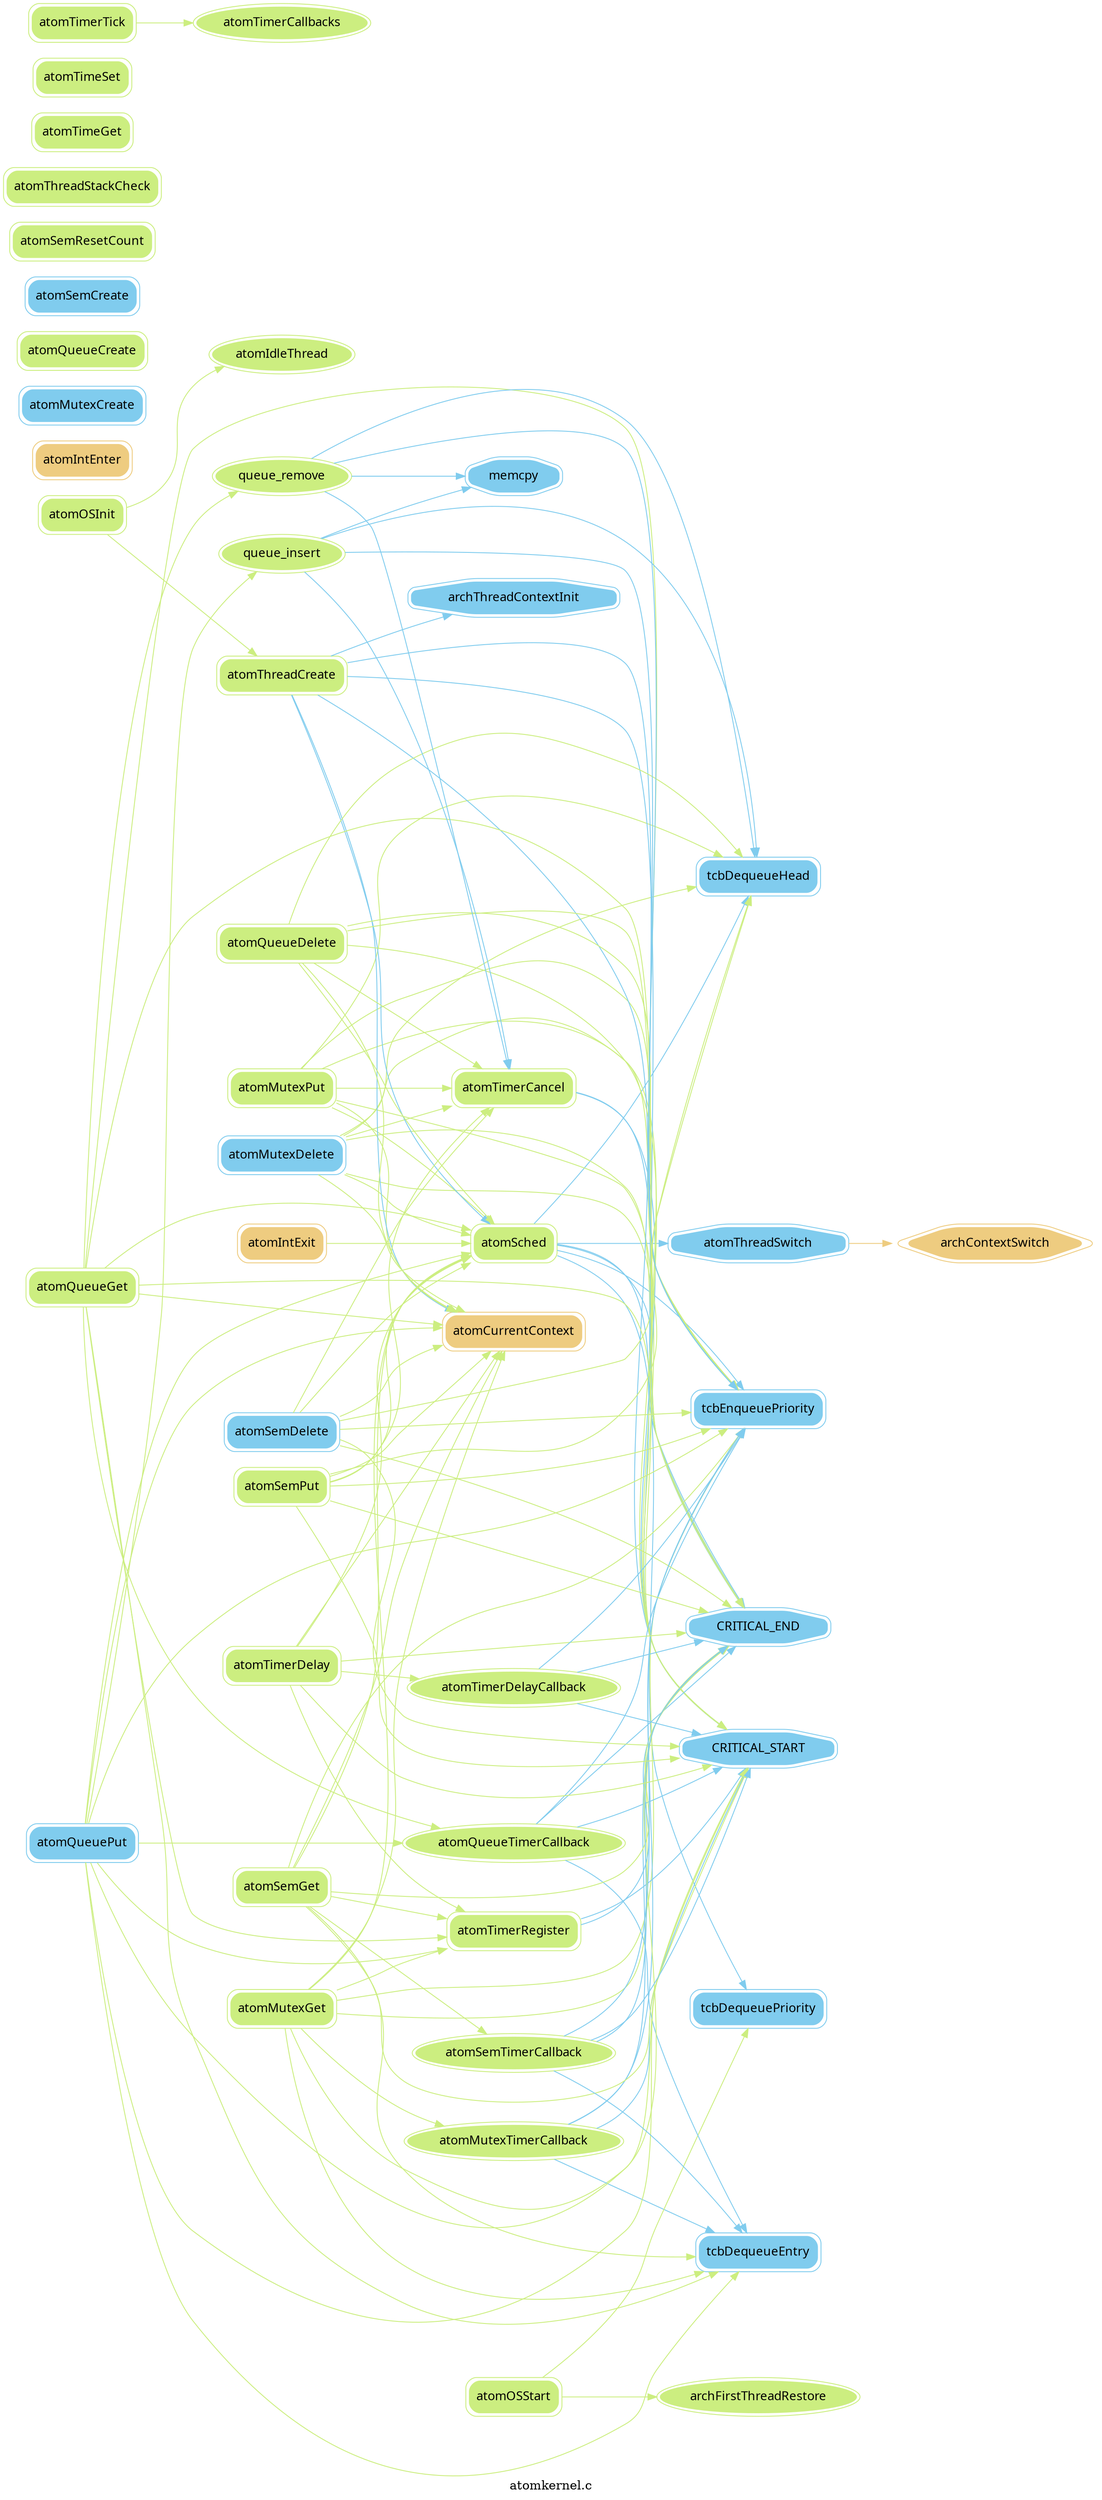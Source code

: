digraph G {
node [peripheries=2 style="filled,rounded" fontname="Vera Sans YuanTi Mono" color="#eecc80"];
rankdir=LR;
label="atomkernel.c"
atomCurrentContext [shape=box];
atomIntEnter [shape=box];
atomIntExit [shape=box];
node [color="#ccee80" shape=ellipse];edge [color="#ccee80"];
atomIntExit->atomSched
node [color="#80ccee" shape=octagon];edge [color="#80ccee"];
atomSched->CRITICAL_START
node [color="#80ccee" shape=octagon];edge [color="#80ccee"];
atomSched->tcbDequeueHead
node [color="#80ccee" shape=octagon];edge [color="#80ccee"];
atomSched->atomThreadSwitch
node [color="#eecc80" shape=hexagon];edge [color="#eecc80"];
atomThreadSwitch->archContextSwitch
node [color="#80ccee" shape=octagon];edge [color="#80ccee"];
atomSched->tcbDequeuePriority
node [color="#80ccee" shape=octagon];edge [color="#80ccee"];
atomSched->tcbEnqueuePriority
node [color="#80ccee" shape=octagon];edge [color="#80ccee"];
atomSched->CRITICAL_END
atomMutexCreate [shape=box];
atomMutexDelete [shape=box];
node [color="#ccee80" shape=ellipse];edge [color="#ccee80"];
atomMutexDelete->CRITICAL_START
node [color="#ccee80" shape=ellipse];edge [color="#ccee80"];
atomMutexDelete->tcbDequeueHead
node [color="#ccee80" shape=ellipse];edge [color="#ccee80"];
atomMutexDelete->tcbEnqueuePriority
node [color="#ccee80" shape=ellipse];edge [color="#ccee80"];
atomMutexDelete->CRITICAL_END
node [color="#ccee80" shape=ellipse];edge [color="#ccee80"];
atomMutexDelete->atomTimerCancel
node [color="#80ccee" shape=octagon];edge [color="#80ccee"];
atomTimerCancel->CRITICAL_START
node [color="#80ccee" shape=octagon];edge [color="#80ccee"];
atomTimerCancel->CRITICAL_END
node [color="#ccee80" shape=ellipse];edge [color="#ccee80"];
atomMutexDelete->atomCurrentContext
node [color="#ccee80" shape=ellipse];edge [color="#ccee80"];
atomMutexDelete->atomSched
atomMutexGet [shape=box];
node [color="#ccee80" shape=ellipse];edge [color="#ccee80"];
atomMutexGet->atomCurrentContext
node [color="#ccee80" shape=ellipse];edge [color="#ccee80"];
atomMutexGet->CRITICAL_START
node [color="#ccee80" shape=ellipse];edge [color="#ccee80"];
atomMutexGet->CRITICAL_END
node [color="#ccee80" shape=ellipse];edge [color="#ccee80"];
atomMutexGet->tcbEnqueuePriority
node [color="#ccee80" shape=ellipse];edge [color="#ccee80"];
atomMutexGet->atomMutexTimerCallback
node [color="#80ccee" shape=octagon];edge [color="#80ccee"];
atomMutexTimerCallback->CRITICAL_START
node [color="#80ccee" shape=octagon];edge [color="#80ccee"];
atomMutexTimerCallback->tcbDequeueEntry
node [color="#80ccee" shape=octagon];edge [color="#80ccee"];
atomMutexTimerCallback->tcbEnqueuePriority
node [color="#80ccee" shape=octagon];edge [color="#80ccee"];
atomMutexTimerCallback->CRITICAL_END
node [color="#ccee80" shape=ellipse];edge [color="#ccee80"];
atomMutexGet->atomTimerRegister
node [color="#80ccee" shape=octagon];edge [color="#80ccee"];
atomTimerRegister->CRITICAL_START
node [color="#80ccee" shape=octagon];edge [color="#80ccee"];
atomTimerRegister->CRITICAL_END
node [color="#ccee80" shape=ellipse];edge [color="#ccee80"];
atomMutexGet->tcbDequeueEntry
node [color="#ccee80" shape=ellipse];edge [color="#ccee80"];
atomMutexGet->atomSched
atomMutexPut [shape=box];
node [color="#ccee80" shape=ellipse];edge [color="#ccee80"];
atomMutexPut->atomCurrentContext
node [color="#ccee80" shape=ellipse];edge [color="#ccee80"];
atomMutexPut->CRITICAL_START
node [color="#ccee80" shape=ellipse];edge [color="#ccee80"];
atomMutexPut->CRITICAL_END
node [color="#ccee80" shape=ellipse];edge [color="#ccee80"];
atomMutexPut->tcbDequeueHead
node [color="#ccee80" shape=ellipse];edge [color="#ccee80"];
atomMutexPut->tcbEnqueuePriority
node [color="#ccee80" shape=ellipse];edge [color="#ccee80"];
atomMutexPut->atomTimerCancel
node [color="#ccee80" shape=ellipse];edge [color="#ccee80"];
atomMutexPut->atomSched
atomOSInit [shape=box];
node [color="#ccee80" shape=ellipse];edge [color="#ccee80"];
atomOSInit->atomThreadCreate
node [color="#80ccee" shape=octagon];edge [color="#80ccee"];
atomThreadCreate->archThreadContextInit
node [color="#80ccee" shape=octagon];edge [color="#80ccee"];
atomThreadCreate->CRITICAL_START
node [color="#80ccee" shape=octagon];edge [color="#80ccee"];
atomThreadCreate->tcbEnqueuePriority
node [color="#80ccee" shape=octagon];edge [color="#80ccee"];
atomThreadCreate->CRITICAL_END
node [color="#80ccee" shape=octagon];edge [color="#80ccee"];
atomThreadCreate->atomCurrentContext
node [color="#80ccee" shape=octagon];edge [color="#80ccee"];
atomThreadCreate->atomSched
node [color="#ccee80" shape=ellipse];edge [color="#ccee80"];
atomOSInit->atomIdleThread
atomOSStart [shape=box];
node [color="#ccee80" shape=ellipse];edge [color="#ccee80"];
atomOSStart->tcbDequeuePriority
node [color="#ccee80" shape=ellipse];edge [color="#ccee80"];
atomOSStart->archFirstThreadRestore
atomQueueCreate [shape=box];
atomQueueDelete [shape=box];
node [color="#ccee80" shape=ellipse];edge [color="#ccee80"];
atomQueueDelete->CRITICAL_START
node [color="#ccee80" shape=ellipse];edge [color="#ccee80"];
atomQueueDelete->tcbDequeueHead
node [color="#ccee80" shape=ellipse];edge [color="#ccee80"];
atomQueueDelete->tcbEnqueuePriority
node [color="#ccee80" shape=ellipse];edge [color="#ccee80"];
atomQueueDelete->CRITICAL_END
node [color="#ccee80" shape=ellipse];edge [color="#ccee80"];
atomQueueDelete->atomTimerCancel
node [color="#ccee80" shape=ellipse];edge [color="#ccee80"];
atomQueueDelete->atomCurrentContext
node [color="#ccee80" shape=ellipse];edge [color="#ccee80"];
atomQueueDelete->atomSched
atomQueueGet [shape=box];
node [color="#ccee80" shape=ellipse];edge [color="#ccee80"];
atomQueueGet->CRITICAL_START
node [color="#ccee80" shape=ellipse];edge [color="#ccee80"];
atomQueueGet->atomCurrentContext
node [color="#ccee80" shape=ellipse];edge [color="#ccee80"];
atomQueueGet->tcbEnqueuePriority
node [color="#ccee80" shape=ellipse];edge [color="#ccee80"];
atomQueueGet->atomQueueTimerCallback
node [color="#80ccee" shape=octagon];edge [color="#80ccee"];
atomQueueTimerCallback->CRITICAL_START
node [color="#80ccee" shape=octagon];edge [color="#80ccee"];
atomQueueTimerCallback->tcbDequeueEntry
node [color="#80ccee" shape=octagon];edge [color="#80ccee"];
atomQueueTimerCallback->tcbEnqueuePriority
node [color="#80ccee" shape=octagon];edge [color="#80ccee"];
atomQueueTimerCallback->CRITICAL_END
node [color="#ccee80" shape=ellipse];edge [color="#ccee80"];
atomQueueGet->atomTimerRegister
node [color="#ccee80" shape=ellipse];edge [color="#ccee80"];
atomQueueGet->tcbDequeueEntry
node [color="#ccee80" shape=ellipse];edge [color="#ccee80"];
atomQueueGet->CRITICAL_END
node [color="#ccee80" shape=ellipse];edge [color="#ccee80"];
atomQueueGet->atomSched
node [color="#ccee80" shape=ellipse];edge [color="#ccee80"];
atomQueueGet->queue_remove
node [color="#80ccee" shape=octagon];edge [color="#80ccee"];
queue_remove->memcpy
node [color="#80ccee" shape=octagon];edge [color="#80ccee"];
queue_remove->tcbDequeueHead
node [color="#80ccee" shape=octagon];edge [color="#80ccee"];
queue_remove->tcbEnqueuePriority
node [color="#80ccee" shape=octagon];edge [color="#80ccee"];
queue_remove->atomTimerCancel
atomQueuePut [shape=box];
node [color="#ccee80" shape=ellipse];edge [color="#ccee80"];
atomQueuePut->CRITICAL_START
node [color="#ccee80" shape=ellipse];edge [color="#ccee80"];
atomQueuePut->atomCurrentContext
node [color="#ccee80" shape=ellipse];edge [color="#ccee80"];
atomQueuePut->tcbEnqueuePriority
node [color="#ccee80" shape=ellipse];edge [color="#ccee80"];
atomQueuePut->atomQueueTimerCallback
node [color="#ccee80" shape=ellipse];edge [color="#ccee80"];
atomQueuePut->atomTimerRegister
node [color="#ccee80" shape=ellipse];edge [color="#ccee80"];
atomQueuePut->tcbDequeueEntry
node [color="#ccee80" shape=ellipse];edge [color="#ccee80"];
atomQueuePut->CRITICAL_END
node [color="#ccee80" shape=ellipse];edge [color="#ccee80"];
atomQueuePut->atomSched
node [color="#ccee80" shape=ellipse];edge [color="#ccee80"];
atomQueuePut->queue_insert
node [color="#80ccee" shape=octagon];edge [color="#80ccee"];
queue_insert->memcpy
node [color="#80ccee" shape=octagon];edge [color="#80ccee"];
queue_insert->tcbDequeueHead
node [color="#80ccee" shape=octagon];edge [color="#80ccee"];
queue_insert->tcbEnqueuePriority
node [color="#80ccee" shape=octagon];edge [color="#80ccee"];
queue_insert->atomTimerCancel
atomSched [shape=box];
atomSemCreate [shape=box];
atomSemDelete [shape=box];
node [color="#ccee80" shape=ellipse];edge [color="#ccee80"];
atomSemDelete->CRITICAL_START
node [color="#ccee80" shape=ellipse];edge [color="#ccee80"];
atomSemDelete->tcbDequeueHead
node [color="#ccee80" shape=ellipse];edge [color="#ccee80"];
atomSemDelete->tcbEnqueuePriority
node [color="#ccee80" shape=ellipse];edge [color="#ccee80"];
atomSemDelete->CRITICAL_END
node [color="#ccee80" shape=ellipse];edge [color="#ccee80"];
atomSemDelete->atomTimerCancel
node [color="#ccee80" shape=ellipse];edge [color="#ccee80"];
atomSemDelete->atomCurrentContext
node [color="#ccee80" shape=ellipse];edge [color="#ccee80"];
atomSemDelete->atomSched
atomSemGet [shape=box];
node [color="#ccee80" shape=ellipse];edge [color="#ccee80"];
atomSemGet->CRITICAL_START
node [color="#ccee80" shape=ellipse];edge [color="#ccee80"];
atomSemGet->atomCurrentContext
node [color="#ccee80" shape=ellipse];edge [color="#ccee80"];
atomSemGet->tcbEnqueuePriority
node [color="#ccee80" shape=ellipse];edge [color="#ccee80"];
atomSemGet->CRITICAL_END
node [color="#ccee80" shape=ellipse];edge [color="#ccee80"];
atomSemGet->atomSemTimerCallback
node [color="#80ccee" shape=octagon];edge [color="#80ccee"];
atomSemTimerCallback->CRITICAL_START
node [color="#80ccee" shape=octagon];edge [color="#80ccee"];
atomSemTimerCallback->tcbDequeueEntry
node [color="#80ccee" shape=octagon];edge [color="#80ccee"];
atomSemTimerCallback->tcbEnqueuePriority
node [color="#80ccee" shape=octagon];edge [color="#80ccee"];
atomSemTimerCallback->CRITICAL_END
node [color="#ccee80" shape=ellipse];edge [color="#ccee80"];
atomSemGet->atomTimerRegister
node [color="#ccee80" shape=ellipse];edge [color="#ccee80"];
atomSemGet->tcbDequeueEntry
node [color="#ccee80" shape=ellipse];edge [color="#ccee80"];
atomSemGet->atomSched
atomSemPut [shape=box];
node [color="#ccee80" shape=ellipse];edge [color="#ccee80"];
atomSemPut->CRITICAL_START
node [color="#ccee80" shape=ellipse];edge [color="#ccee80"];
atomSemPut->tcbDequeueHead
node [color="#ccee80" shape=ellipse];edge [color="#ccee80"];
atomSemPut->tcbEnqueuePriority
node [color="#ccee80" shape=ellipse];edge [color="#ccee80"];
atomSemPut->CRITICAL_END
node [color="#ccee80" shape=ellipse];edge [color="#ccee80"];
atomSemPut->atomTimerCancel
node [color="#ccee80" shape=ellipse];edge [color="#ccee80"];
atomSemPut->atomCurrentContext
node [color="#ccee80" shape=ellipse];edge [color="#ccee80"];
atomSemPut->atomSched
atomSemResetCount [shape=box];
atomThreadCreate [shape=box];
atomThreadStackCheck [shape=box];
atomTimeGet [shape=box];
atomTimeSet [shape=box];
atomTimerCancel [shape=box];
atomTimerDelay [shape=box];
node [color="#ccee80" shape=ellipse];edge [color="#ccee80"];
atomTimerDelay->atomCurrentContext
node [color="#ccee80" shape=ellipse];edge [color="#ccee80"];
atomTimerDelay->CRITICAL_START
node [color="#ccee80" shape=ellipse];edge [color="#ccee80"];
atomTimerDelay->atomTimerDelayCallback
node [color="#80ccee" shape=octagon];edge [color="#80ccee"];
atomTimerDelayCallback->CRITICAL_START
node [color="#80ccee" shape=octagon];edge [color="#80ccee"];
atomTimerDelayCallback->tcbEnqueuePriority
node [color="#80ccee" shape=octagon];edge [color="#80ccee"];
atomTimerDelayCallback->CRITICAL_END
node [color="#ccee80" shape=ellipse];edge [color="#ccee80"];
atomTimerDelay->atomTimerRegister
node [color="#ccee80" shape=ellipse];edge [color="#ccee80"];
atomTimerDelay->CRITICAL_END
node [color="#ccee80" shape=ellipse];edge [color="#ccee80"];
atomTimerDelay->atomSched
atomTimerRegister [shape=box];
atomTimerTick [shape=box];
node [color="#ccee80" shape=ellipse];edge [color="#ccee80"];
atomTimerTick->atomTimerCallbacks
tcbDequeueEntry [shape=box];
tcbDequeueHead [shape=box];
tcbDequeuePriority [shape=box];
tcbEnqueuePriority [shape=box];
}
